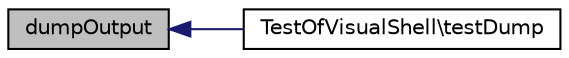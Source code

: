 digraph "dumpOutput"
{
  edge [fontname="Helvetica",fontsize="10",labelfontname="Helvetica",labelfontsize="10"];
  node [fontname="Helvetica",fontsize="10",shape=record];
  rankdir="LR";
  Node1 [label="dumpOutput",height=0.2,width=0.4,color="black", fillcolor="grey75", style="filled" fontcolor="black"];
  Node1 -> Node2 [dir="back",color="midnightblue",fontsize="10",style="solid",fontname="Helvetica"];
  Node2 [label="TestOfVisualShell\\testDump",height=0.2,width=0.4,color="black", fillcolor="white", style="filled",URL="$class_test_of_visual_shell.html#a054950b93fb5a74a2d2c89d38f5758ff"];
}
